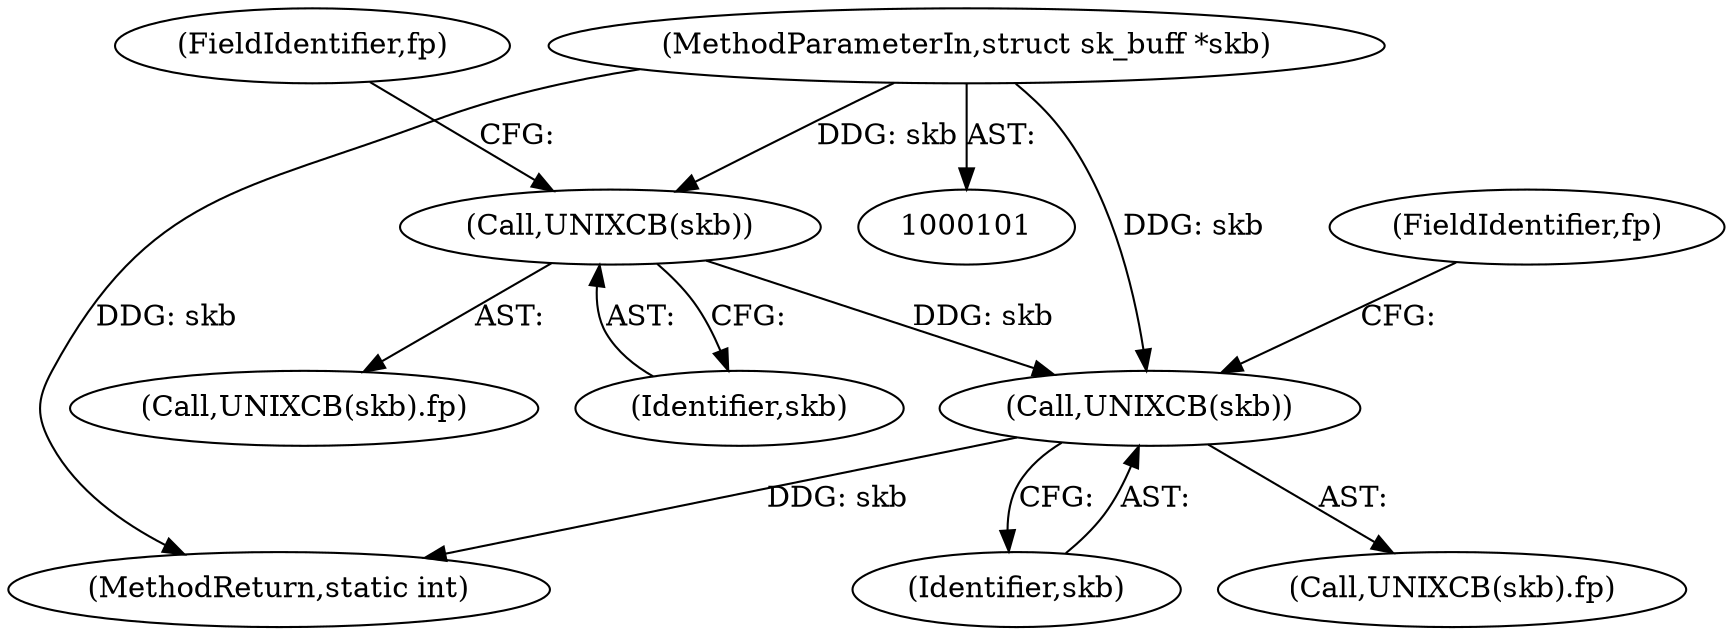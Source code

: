 digraph "0_linux_712f4aad406bb1ed67f3f98d04c044191f0ff593@pointer" {
"1000164" [label="(Call,UNIXCB(skb))"];
"1000103" [label="(MethodParameterIn,struct sk_buff *skb)"];
"1000174" [label="(Call,UNIXCB(skb))"];
"1000166" [label="(FieldIdentifier,fp)"];
"1000176" [label="(FieldIdentifier,fp)"];
"1000174" [label="(Call,UNIXCB(skb))"];
"1000103" [label="(MethodParameterIn,struct sk_buff *skb)"];
"1000163" [label="(Call,UNIXCB(skb).fp)"];
"1000164" [label="(Call,UNIXCB(skb))"];
"1000165" [label="(Identifier,skb)"];
"1000173" [label="(Call,UNIXCB(skb).fp)"];
"1000175" [label="(Identifier,skb)"];
"1000208" [label="(MethodReturn,static int)"];
"1000164" -> "1000163"  [label="AST: "];
"1000164" -> "1000165"  [label="CFG: "];
"1000165" -> "1000164"  [label="AST: "];
"1000166" -> "1000164"  [label="CFG: "];
"1000103" -> "1000164"  [label="DDG: skb"];
"1000164" -> "1000174"  [label="DDG: skb"];
"1000103" -> "1000101"  [label="AST: "];
"1000103" -> "1000208"  [label="DDG: skb"];
"1000103" -> "1000174"  [label="DDG: skb"];
"1000174" -> "1000173"  [label="AST: "];
"1000174" -> "1000175"  [label="CFG: "];
"1000175" -> "1000174"  [label="AST: "];
"1000176" -> "1000174"  [label="CFG: "];
"1000174" -> "1000208"  [label="DDG: skb"];
}

